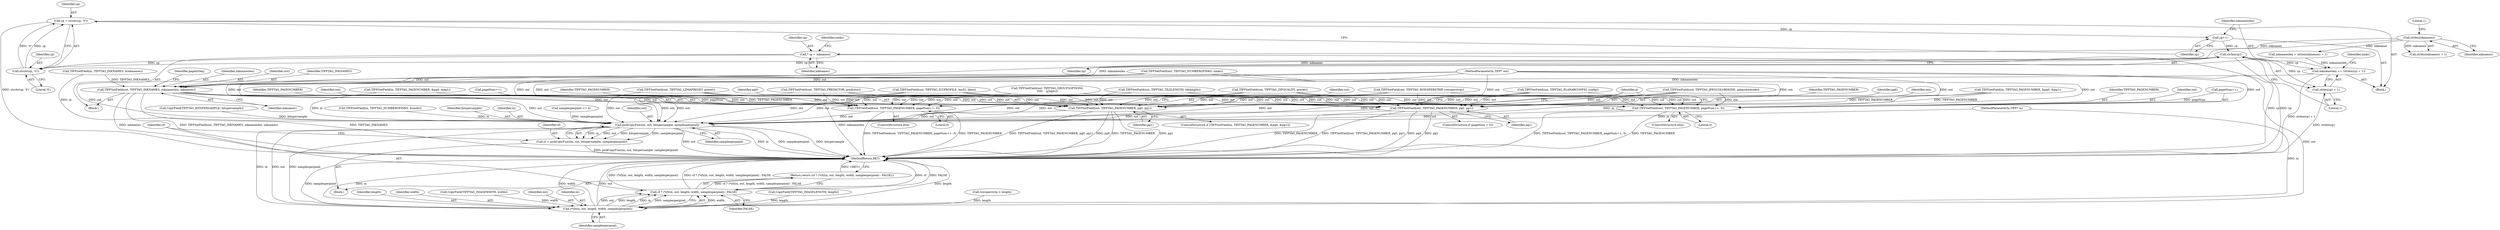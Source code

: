 digraph "0_libtiff_5c080298d59efa53264d7248bbe3a04660db6ef7_2@API" {
"1000631" [label="(Call,cp = strchr(cp, '\0'))"];
"1000633" [label="(Call,strchr(cp, '\0'))"];
"1000623" [label="(Call,* cp = inknames)"];
"1000619" [label="(Call,strlen(inknames))"];
"1000641" [label="(Call,strlen(cp))"];
"1000636" [label="(Call,cp++)"];
"1000631" [label="(Call,cp = strchr(cp, '\0'))"];
"1000638" [label="(Call,inknameslen += (strlen(cp) + 1))"];
"1000646" [label="(Call,TIFFSetField(out, TIFFTAG_INKNAMES, inknameslen, inknames))"];
"1000672" [label="(Call,TIFFSetField(out, TIFFTAG_PAGENUMBER, pg0, pg1))"];
"1000735" [label="(Call,pickCopyFunc(in, out, bitspersample, samplesperpixel))"];
"1000733" [label="(Call,cf = pickCopyFunc(in, out, bitspersample, samplesperpixel))"];
"1000743" [label="(Call,(*cf)(in, out, length, width, samplesperpixel))"];
"1000741" [label="(Call,cf ? (*cf)(in, out, length, width, samplesperpixel) : FALSE)"];
"1000740" [label="(Return,return (cf ? (*cf)(in, out, length, width, samplesperpixel) : FALSE);)"];
"1000678" [label="(Call,TIFFSetField(out, TIFFTAG_PAGENUMBER, pageNum++, 0))"];
"1000699" [label="(Call,TIFFSetField(out, TIFFTAG_PAGENUMBER, pg0, pg1))"];
"1000705" [label="(Call,TIFFSetField(out, TIFFTAG_PAGENUMBER, pageNum++, 0))"];
"1000640" [label="(Call,strlen(cp) + 1)"];
"1000604" [label="(Call,TIFFSetField(out, TIFFTAG_NUMBEROFINKS, ninks))"];
"1000614" [label="(Block,)"];
"1000665" [label="(Call,TIFFGetField(in, TIFFTAG_PAGENUMBER, &pg0, &pg1))"];
"1000695" [label="(ControlStructure,if (pageNum < 0))"];
"1000701" [label="(Identifier,TIFFTAG_PAGENUMBER)"];
"1000437" [label="(Call,samplesperpixel <= 4)"];
"1000428" [label="(Call,TIFFSetField(out, TIFFTAG_PLANARCONFIG, config))"];
"1000734" [label="(Identifier,cf)"];
"1000748" [label="(Identifier,samplesperpixel)"];
"1000521" [label="(Call,TIFFSetField(out, TIFFTAG_LZMAPRESET, preset))"];
"1000677" [label="(ControlStructure,else)"];
"1000642" [label="(Identifier,cp)"];
"1000733" [label="(Call,cf = pickCopyFunc(in, out, bitspersample, samplesperpixel))"];
"1000739" [label="(Identifier,samplesperpixel)"];
"1000675" [label="(Identifier,pg0)"];
"1000735" [label="(Call,pickCopyFunc(in, out, bitspersample, samplesperpixel))"];
"1000456" [label="(Call,TIFFSetField(out, TIFFTAG_JPEGCOLORMODE, jpegcolormode))"];
"1000512" [label="(Call,TIFFSetField(out, TIFFTAG_ZIPQUALITY, preset))"];
"1000746" [label="(Identifier,length)"];
"1000707" [label="(Identifier,TIFFTAG_PAGENUMBER)"];
"1000643" [label="(Literal,1)"];
"1000681" [label="(Call,pageNum++)"];
"1000743" [label="(Call,(*cf)(in, out, length, width, samplesperpixel))"];
"1000647" [label="(Identifier,out)"];
"1000702" [label="(Identifier,pg0)"];
"1000598" [label="(Call,TIFFGetField(in, TIFFTAG_NUMBEROFINKS, &ninks))"];
"1000650" [label="(Identifier,inknames)"];
"1000621" [label="(Literal,1)"];
"1000119" [label="(Block,)"];
"1000490" [label="(Call,TIFFSetField(out, TIFFTAG_PREDICTOR, predictor))"];
"1000640" [label="(Call,strlen(cp) + 1)"];
"1000673" [label="(Identifier,out)"];
"1000664" [label="(ControlStructure,if (TIFFGetField(in, TIFFTAG_PAGENUMBER, &pg0, &pg1)))"];
"1000740" [label="(Return,return (cf ? (*cf)(in, out, length, width, samplesperpixel) : FALSE);)"];
"1000704" [label="(ControlStructure,else)"];
"1000747" [label="(Identifier,width)"];
"1000633" [label="(Call,strchr(cp, '\0'))"];
"1000672" [label="(Call,TIFFSetField(out, TIFFTAG_PAGENUMBER, pg0, pg1))"];
"1000703" [label="(Identifier,pg1)"];
"1000630" [label="(Block,)"];
"1000637" [label="(Identifier,cp)"];
"1000134" [label="(Call,CopyField(TIFFTAG_IMAGEWIDTH, width))"];
"1000623" [label="(Call,* cp = inknames)"];
"1000749" [label="(Identifier,FALSE)"];
"1000683" [label="(Literal,0)"];
"1000140" [label="(Call,CopyField(TIFFTAG_BITSPERSAMPLE, bitspersample))"];
"1000641" [label="(Call,strlen(cp))"];
"1000745" [label="(Identifier,out)"];
"1000620" [label="(Identifier,inknames)"];
"1000589" [label="(Call,TIFFSetField(out, TIFFTAG_ICCPROFILE, len32, data))"];
"1000676" [label="(Identifier,pg1)"];
"1000706" [label="(Identifier,out)"];
"1000624" [label="(Identifier,cp)"];
"1000744" [label="(Identifier,in)"];
"1000366" [label="(Call,TIFFSetField(out, TIFFTAG_TILELENGTH, tilelength))"];
"1000638" [label="(Call,inknameslen += (strlen(cp) + 1))"];
"1000674" [label="(Identifier,TIFFTAG_PAGENUMBER)"];
"1000645" [label="(Identifier,ninks)"];
"1000609" [label="(Call,TIFFGetField(in, TIFFTAG_INKNAMES, &inknames))"];
"1000628" [label="(Identifier,ninks)"];
"1000540" [label="(Call,TIFFSetField(out, TIFFTAG_GROUP3OPTIONS,\n\t\t\t\t\t    g3opts))"];
"1000646" [label="(Call,TIFFSetField(out, TIFFTAG_INKNAMES, inknameslen, inknames))"];
"1000678" [label="(Call,TIFFSetField(out, TIFFTAG_PAGENUMBER, pageNum++, 0))"];
"1000737" [label="(Identifier,out)"];
"1000699" [label="(Call,TIFFSetField(out, TIFFTAG_PAGENUMBER, pg0, pg1))"];
"1000625" [label="(Identifier,inknames)"];
"1000634" [label="(Identifier,cp)"];
"1000705" [label="(Call,TIFFSetField(out, TIFFTAG_PAGENUMBER, pageNum++, 0))"];
"1000648" [label="(Identifier,TIFFTAG_INKNAMES)"];
"1000117" [label="(MethodParameterIn,TIFF* in)"];
"1000618" [label="(Call,strlen(inknames) + 1)"];
"1000639" [label="(Identifier,inknameslen)"];
"1000750" [label="(MethodReturn,RET)"];
"1000631" [label="(Call,cp = strchr(cp, '\0'))"];
"1000679" [label="(Identifier,out)"];
"1000137" [label="(Call,CopyField(TIFFTAG_IMAGELENGTH, length))"];
"1000636" [label="(Call,cp++)"];
"1000619" [label="(Call,strlen(inknames))"];
"1000417" [label="(Call,TIFFSetField(out, TIFFTAG_ROWSPERSTRIP, rowsperstrip))"];
"1000700" [label="(Identifier,out)"];
"1000656" [label="(Identifier,pageInSeq)"];
"1000118" [label="(MethodParameterIn,TIFF* out)"];
"1000687" [label="(Call,TIFFGetField(in, TIFFTAG_PAGENUMBER, &pg0, &pg1))"];
"1000649" [label="(Identifier,inknameslen)"];
"1000708" [label="(Call,pageNum++)"];
"1000616" [label="(Call,inknameslen = strlen(inknames) + 1)"];
"1000394" [label="(Call,rowsperstrip > length)"];
"1000713" [label="(Identifier,p)"];
"1000741" [label="(Call,cf ? (*cf)(in, out, length, width, samplesperpixel) : FALSE)"];
"1000632" [label="(Identifier,cp)"];
"1000710" [label="(Literal,0)"];
"1000635" [label="(Literal,'\0')"];
"1000738" [label="(Identifier,bitspersample)"];
"1000680" [label="(Identifier,TIFFTAG_PAGENUMBER)"];
"1000736" [label="(Identifier,in)"];
"1000742" [label="(Identifier,cf)"];
"1000631" -> "1000630"  [label="AST: "];
"1000631" -> "1000633"  [label="CFG: "];
"1000632" -> "1000631"  [label="AST: "];
"1000633" -> "1000631"  [label="AST: "];
"1000637" -> "1000631"  [label="CFG: "];
"1000631" -> "1000750"  [label="DDG: strchr(cp, '\0')"];
"1000633" -> "1000631"  [label="DDG: cp"];
"1000633" -> "1000631"  [label="DDG: '\0'"];
"1000631" -> "1000636"  [label="DDG: cp"];
"1000633" -> "1000635"  [label="CFG: "];
"1000634" -> "1000633"  [label="AST: "];
"1000635" -> "1000633"  [label="AST: "];
"1000623" -> "1000633"  [label="DDG: cp"];
"1000641" -> "1000633"  [label="DDG: cp"];
"1000623" -> "1000614"  [label="AST: "];
"1000623" -> "1000625"  [label="CFG: "];
"1000624" -> "1000623"  [label="AST: "];
"1000625" -> "1000623"  [label="AST: "];
"1000628" -> "1000623"  [label="CFG: "];
"1000623" -> "1000750"  [label="DDG: cp"];
"1000619" -> "1000623"  [label="DDG: inknames"];
"1000619" -> "1000618"  [label="AST: "];
"1000619" -> "1000620"  [label="CFG: "];
"1000620" -> "1000619"  [label="AST: "];
"1000621" -> "1000619"  [label="CFG: "];
"1000619" -> "1000616"  [label="DDG: inknames"];
"1000619" -> "1000618"  [label="DDG: inknames"];
"1000619" -> "1000646"  [label="DDG: inknames"];
"1000641" -> "1000640"  [label="AST: "];
"1000641" -> "1000642"  [label="CFG: "];
"1000642" -> "1000641"  [label="AST: "];
"1000643" -> "1000641"  [label="CFG: "];
"1000641" -> "1000750"  [label="DDG: cp"];
"1000641" -> "1000638"  [label="DDG: cp"];
"1000641" -> "1000640"  [label="DDG: cp"];
"1000636" -> "1000641"  [label="DDG: cp"];
"1000636" -> "1000630"  [label="AST: "];
"1000636" -> "1000637"  [label="CFG: "];
"1000637" -> "1000636"  [label="AST: "];
"1000639" -> "1000636"  [label="CFG: "];
"1000638" -> "1000630"  [label="AST: "];
"1000638" -> "1000640"  [label="CFG: "];
"1000639" -> "1000638"  [label="AST: "];
"1000640" -> "1000638"  [label="AST: "];
"1000645" -> "1000638"  [label="CFG: "];
"1000638" -> "1000750"  [label="DDG: strlen(cp) + 1"];
"1000616" -> "1000638"  [label="DDG: inknameslen"];
"1000638" -> "1000646"  [label="DDG: inknameslen"];
"1000646" -> "1000614"  [label="AST: "];
"1000646" -> "1000650"  [label="CFG: "];
"1000647" -> "1000646"  [label="AST: "];
"1000648" -> "1000646"  [label="AST: "];
"1000649" -> "1000646"  [label="AST: "];
"1000650" -> "1000646"  [label="AST: "];
"1000656" -> "1000646"  [label="CFG: "];
"1000646" -> "1000750"  [label="DDG: inknames"];
"1000646" -> "1000750"  [label="DDG: TIFFSetField(out, TIFFTAG_INKNAMES, inknameslen, inknames)"];
"1000646" -> "1000750"  [label="DDG: TIFFTAG_INKNAMES"];
"1000646" -> "1000750"  [label="DDG: inknameslen"];
"1000604" -> "1000646"  [label="DDG: out"];
"1000118" -> "1000646"  [label="DDG: out"];
"1000609" -> "1000646"  [label="DDG: TIFFTAG_INKNAMES"];
"1000616" -> "1000646"  [label="DDG: inknameslen"];
"1000646" -> "1000672"  [label="DDG: out"];
"1000646" -> "1000678"  [label="DDG: out"];
"1000646" -> "1000699"  [label="DDG: out"];
"1000646" -> "1000705"  [label="DDG: out"];
"1000646" -> "1000735"  [label="DDG: out"];
"1000672" -> "1000664"  [label="AST: "];
"1000672" -> "1000676"  [label="CFG: "];
"1000673" -> "1000672"  [label="AST: "];
"1000674" -> "1000672"  [label="AST: "];
"1000675" -> "1000672"  [label="AST: "];
"1000676" -> "1000672"  [label="AST: "];
"1000713" -> "1000672"  [label="CFG: "];
"1000672" -> "1000750"  [label="DDG: pg1"];
"1000672" -> "1000750"  [label="DDG: TIFFSetField(out, TIFFTAG_PAGENUMBER, pg0, pg1)"];
"1000672" -> "1000750"  [label="DDG: pg0"];
"1000672" -> "1000750"  [label="DDG: TIFFTAG_PAGENUMBER"];
"1000456" -> "1000672"  [label="DDG: out"];
"1000521" -> "1000672"  [label="DDG: out"];
"1000490" -> "1000672"  [label="DDG: out"];
"1000512" -> "1000672"  [label="DDG: out"];
"1000589" -> "1000672"  [label="DDG: out"];
"1000366" -> "1000672"  [label="DDG: out"];
"1000417" -> "1000672"  [label="DDG: out"];
"1000604" -> "1000672"  [label="DDG: out"];
"1000540" -> "1000672"  [label="DDG: out"];
"1000428" -> "1000672"  [label="DDG: out"];
"1000118" -> "1000672"  [label="DDG: out"];
"1000665" -> "1000672"  [label="DDG: TIFFTAG_PAGENUMBER"];
"1000672" -> "1000735"  [label="DDG: out"];
"1000735" -> "1000733"  [label="AST: "];
"1000735" -> "1000739"  [label="CFG: "];
"1000736" -> "1000735"  [label="AST: "];
"1000737" -> "1000735"  [label="AST: "];
"1000738" -> "1000735"  [label="AST: "];
"1000739" -> "1000735"  [label="AST: "];
"1000733" -> "1000735"  [label="CFG: "];
"1000735" -> "1000750"  [label="DDG: samplesperpixel"];
"1000735" -> "1000750"  [label="DDG: bitspersample"];
"1000735" -> "1000750"  [label="DDG: out"];
"1000735" -> "1000750"  [label="DDG: in"];
"1000735" -> "1000733"  [label="DDG: in"];
"1000735" -> "1000733"  [label="DDG: out"];
"1000735" -> "1000733"  [label="DDG: bitspersample"];
"1000735" -> "1000733"  [label="DDG: samplesperpixel"];
"1000598" -> "1000735"  [label="DDG: in"];
"1000609" -> "1000735"  [label="DDG: in"];
"1000665" -> "1000735"  [label="DDG: in"];
"1000687" -> "1000735"  [label="DDG: in"];
"1000117" -> "1000735"  [label="DDG: in"];
"1000699" -> "1000735"  [label="DDG: out"];
"1000456" -> "1000735"  [label="DDG: out"];
"1000521" -> "1000735"  [label="DDG: out"];
"1000678" -> "1000735"  [label="DDG: out"];
"1000490" -> "1000735"  [label="DDG: out"];
"1000705" -> "1000735"  [label="DDG: out"];
"1000512" -> "1000735"  [label="DDG: out"];
"1000589" -> "1000735"  [label="DDG: out"];
"1000366" -> "1000735"  [label="DDG: out"];
"1000417" -> "1000735"  [label="DDG: out"];
"1000604" -> "1000735"  [label="DDG: out"];
"1000540" -> "1000735"  [label="DDG: out"];
"1000428" -> "1000735"  [label="DDG: out"];
"1000118" -> "1000735"  [label="DDG: out"];
"1000140" -> "1000735"  [label="DDG: bitspersample"];
"1000437" -> "1000735"  [label="DDG: samplesperpixel"];
"1000735" -> "1000743"  [label="DDG: in"];
"1000735" -> "1000743"  [label="DDG: out"];
"1000735" -> "1000743"  [label="DDG: samplesperpixel"];
"1000733" -> "1000119"  [label="AST: "];
"1000734" -> "1000733"  [label="AST: "];
"1000742" -> "1000733"  [label="CFG: "];
"1000733" -> "1000750"  [label="DDG: pickCopyFunc(in, out, bitspersample, samplesperpixel)"];
"1000743" -> "1000741"  [label="AST: "];
"1000743" -> "1000748"  [label="CFG: "];
"1000744" -> "1000743"  [label="AST: "];
"1000745" -> "1000743"  [label="AST: "];
"1000746" -> "1000743"  [label="AST: "];
"1000747" -> "1000743"  [label="AST: "];
"1000748" -> "1000743"  [label="AST: "];
"1000741" -> "1000743"  [label="CFG: "];
"1000743" -> "1000750"  [label="DDG: samplesperpixel"];
"1000743" -> "1000750"  [label="DDG: in"];
"1000743" -> "1000750"  [label="DDG: width"];
"1000743" -> "1000750"  [label="DDG: out"];
"1000743" -> "1000750"  [label="DDG: length"];
"1000743" -> "1000741"  [label="DDG: width"];
"1000743" -> "1000741"  [label="DDG: out"];
"1000743" -> "1000741"  [label="DDG: length"];
"1000743" -> "1000741"  [label="DDG: in"];
"1000743" -> "1000741"  [label="DDG: samplesperpixel"];
"1000117" -> "1000743"  [label="DDG: in"];
"1000118" -> "1000743"  [label="DDG: out"];
"1000394" -> "1000743"  [label="DDG: length"];
"1000137" -> "1000743"  [label="DDG: length"];
"1000134" -> "1000743"  [label="DDG: width"];
"1000741" -> "1000740"  [label="AST: "];
"1000741" -> "1000749"  [label="CFG: "];
"1000742" -> "1000741"  [label="AST: "];
"1000749" -> "1000741"  [label="AST: "];
"1000740" -> "1000741"  [label="CFG: "];
"1000741" -> "1000750"  [label="DDG: cf"];
"1000741" -> "1000750"  [label="DDG: FALSE"];
"1000741" -> "1000750"  [label="DDG: (*cf)(in, out, length, width, samplesperpixel)"];
"1000741" -> "1000750"  [label="DDG: cf ? (*cf)(in, out, length, width, samplesperpixel) : FALSE"];
"1000741" -> "1000740"  [label="DDG: cf ? (*cf)(in, out, length, width, samplesperpixel) : FALSE"];
"1000740" -> "1000119"  [label="AST: "];
"1000750" -> "1000740"  [label="CFG: "];
"1000740" -> "1000750"  [label="DDG: <RET>"];
"1000678" -> "1000677"  [label="AST: "];
"1000678" -> "1000683"  [label="CFG: "];
"1000679" -> "1000678"  [label="AST: "];
"1000680" -> "1000678"  [label="AST: "];
"1000681" -> "1000678"  [label="AST: "];
"1000683" -> "1000678"  [label="AST: "];
"1000713" -> "1000678"  [label="CFG: "];
"1000678" -> "1000750"  [label="DDG: TIFFSetField(out, TIFFTAG_PAGENUMBER, pageNum++, 0)"];
"1000678" -> "1000750"  [label="DDG: TIFFTAG_PAGENUMBER"];
"1000456" -> "1000678"  [label="DDG: out"];
"1000521" -> "1000678"  [label="DDG: out"];
"1000490" -> "1000678"  [label="DDG: out"];
"1000512" -> "1000678"  [label="DDG: out"];
"1000589" -> "1000678"  [label="DDG: out"];
"1000366" -> "1000678"  [label="DDG: out"];
"1000417" -> "1000678"  [label="DDG: out"];
"1000604" -> "1000678"  [label="DDG: out"];
"1000540" -> "1000678"  [label="DDG: out"];
"1000428" -> "1000678"  [label="DDG: out"];
"1000118" -> "1000678"  [label="DDG: out"];
"1000681" -> "1000678"  [label="DDG: pageNum"];
"1000699" -> "1000695"  [label="AST: "];
"1000699" -> "1000703"  [label="CFG: "];
"1000700" -> "1000699"  [label="AST: "];
"1000701" -> "1000699"  [label="AST: "];
"1000702" -> "1000699"  [label="AST: "];
"1000703" -> "1000699"  [label="AST: "];
"1000713" -> "1000699"  [label="CFG: "];
"1000699" -> "1000750"  [label="DDG: TIFFTAG_PAGENUMBER"];
"1000699" -> "1000750"  [label="DDG: TIFFSetField(out, TIFFTAG_PAGENUMBER, pg0, pg1)"];
"1000699" -> "1000750"  [label="DDG: pg0"];
"1000699" -> "1000750"  [label="DDG: pg1"];
"1000456" -> "1000699"  [label="DDG: out"];
"1000521" -> "1000699"  [label="DDG: out"];
"1000490" -> "1000699"  [label="DDG: out"];
"1000512" -> "1000699"  [label="DDG: out"];
"1000589" -> "1000699"  [label="DDG: out"];
"1000366" -> "1000699"  [label="DDG: out"];
"1000417" -> "1000699"  [label="DDG: out"];
"1000604" -> "1000699"  [label="DDG: out"];
"1000540" -> "1000699"  [label="DDG: out"];
"1000428" -> "1000699"  [label="DDG: out"];
"1000118" -> "1000699"  [label="DDG: out"];
"1000687" -> "1000699"  [label="DDG: TIFFTAG_PAGENUMBER"];
"1000705" -> "1000704"  [label="AST: "];
"1000705" -> "1000710"  [label="CFG: "];
"1000706" -> "1000705"  [label="AST: "];
"1000707" -> "1000705"  [label="AST: "];
"1000708" -> "1000705"  [label="AST: "];
"1000710" -> "1000705"  [label="AST: "];
"1000713" -> "1000705"  [label="CFG: "];
"1000705" -> "1000750"  [label="DDG: TIFFSetField(out, TIFFTAG_PAGENUMBER, pageNum++, 0)"];
"1000705" -> "1000750"  [label="DDG: TIFFTAG_PAGENUMBER"];
"1000456" -> "1000705"  [label="DDG: out"];
"1000521" -> "1000705"  [label="DDG: out"];
"1000490" -> "1000705"  [label="DDG: out"];
"1000512" -> "1000705"  [label="DDG: out"];
"1000589" -> "1000705"  [label="DDG: out"];
"1000366" -> "1000705"  [label="DDG: out"];
"1000417" -> "1000705"  [label="DDG: out"];
"1000604" -> "1000705"  [label="DDG: out"];
"1000540" -> "1000705"  [label="DDG: out"];
"1000428" -> "1000705"  [label="DDG: out"];
"1000118" -> "1000705"  [label="DDG: out"];
"1000687" -> "1000705"  [label="DDG: TIFFTAG_PAGENUMBER"];
"1000708" -> "1000705"  [label="DDG: pageNum"];
"1000640" -> "1000643"  [label="CFG: "];
"1000643" -> "1000640"  [label="AST: "];
"1000640" -> "1000750"  [label="DDG: strlen(cp)"];
}
